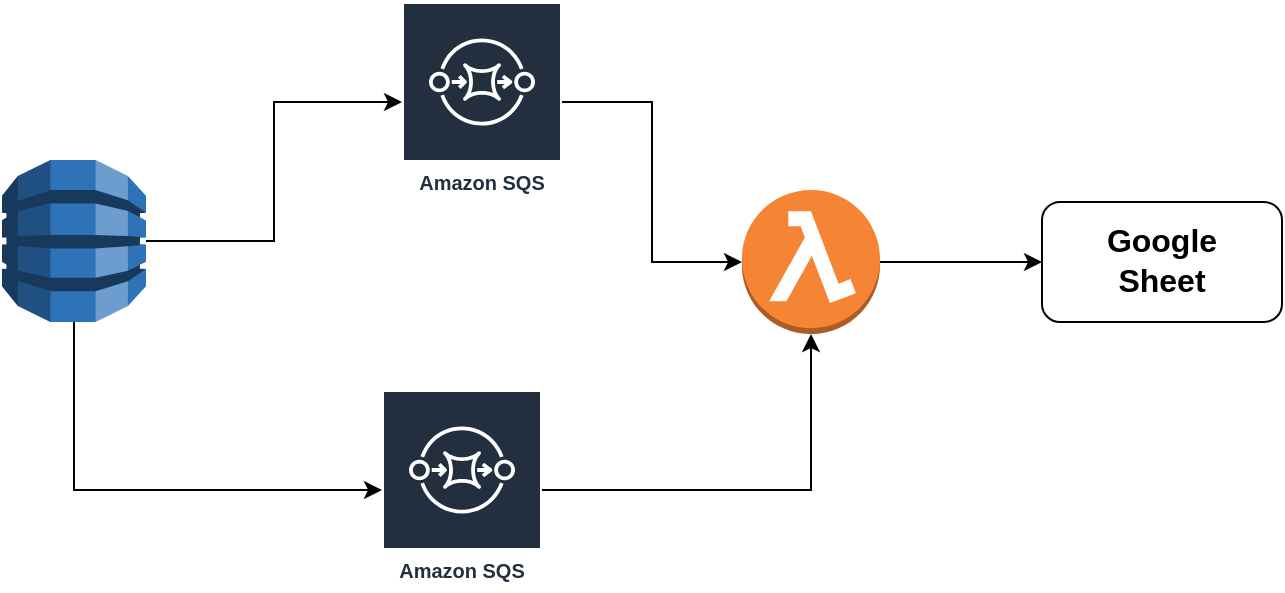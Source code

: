 <mxfile version="14.5.1" type="device"><diagram id="pM24Ej9TDAImDZW9yoJu" name="Page-1"><mxGraphModel dx="868" dy="506" grid="1" gridSize="10" guides="1" tooltips="1" connect="1" arrows="1" fold="1" page="1" pageScale="1" pageWidth="827" pageHeight="1169" math="0" shadow="0"><root><mxCell id="0"/><mxCell id="1" parent="0"/><mxCell id="WZZ9aYh4X4PW9g7rULnu-1" style="edgeStyle=orthogonalEdgeStyle;rounded=0;orthogonalLoop=1;jettySize=auto;html=1;" edge="1" parent="1" source="6ZLbdn9VrWvxJ3PqZuJr-1" target="6ZLbdn9VrWvxJ3PqZuJr-2"><mxGeometry relative="1" as="geometry"><Array as="points"><mxPoint x="166" y="236"/><mxPoint x="166" y="166"/></Array></mxGeometry></mxCell><mxCell id="WZZ9aYh4X4PW9g7rULnu-4" style="edgeStyle=orthogonalEdgeStyle;rounded=0;orthogonalLoop=1;jettySize=auto;html=1;" edge="1" parent="1" source="6ZLbdn9VrWvxJ3PqZuJr-1" target="6ZLbdn9VrWvxJ3PqZuJr-3"><mxGeometry relative="1" as="geometry"><Array as="points"><mxPoint x="66" y="360"/></Array></mxGeometry></mxCell><mxCell id="6ZLbdn9VrWvxJ3PqZuJr-1" value="" style="outlineConnect=0;dashed=0;verticalLabelPosition=bottom;verticalAlign=top;align=center;html=1;shape=mxgraph.aws3.dynamo_db;fillColor=#2E73B8;gradientColor=none;" parent="1" vertex="1"><mxGeometry x="30" y="195" width="72" height="81" as="geometry"/></mxCell><mxCell id="WZZ9aYh4X4PW9g7rULnu-5" style="edgeStyle=orthogonalEdgeStyle;rounded=0;orthogonalLoop=1;jettySize=auto;html=1;" edge="1" parent="1" source="6ZLbdn9VrWvxJ3PqZuJr-2" target="6ZLbdn9VrWvxJ3PqZuJr-4"><mxGeometry relative="1" as="geometry"/></mxCell><mxCell id="6ZLbdn9VrWvxJ3PqZuJr-2" value="Amazon SQS" style="outlineConnect=0;fontColor=#232F3E;gradientColor=none;strokeColor=#ffffff;fillColor=#232F3E;dashed=0;verticalLabelPosition=middle;verticalAlign=bottom;align=center;html=1;whiteSpace=wrap;fontSize=10;fontStyle=1;spacing=3;shape=mxgraph.aws4.productIcon;prIcon=mxgraph.aws4.sqs;" parent="1" vertex="1"><mxGeometry x="230" y="116" width="80" height="100" as="geometry"/></mxCell><mxCell id="WZZ9aYh4X4PW9g7rULnu-6" style="edgeStyle=orthogonalEdgeStyle;rounded=0;orthogonalLoop=1;jettySize=auto;html=1;" edge="1" parent="1" source="6ZLbdn9VrWvxJ3PqZuJr-3" target="6ZLbdn9VrWvxJ3PqZuJr-4"><mxGeometry relative="1" as="geometry"/></mxCell><mxCell id="6ZLbdn9VrWvxJ3PqZuJr-3" value="Amazon SQS" style="outlineConnect=0;fontColor=#232F3E;gradientColor=none;strokeColor=#ffffff;fillColor=#232F3E;dashed=0;verticalLabelPosition=middle;verticalAlign=bottom;align=center;html=1;whiteSpace=wrap;fontSize=10;fontStyle=1;spacing=3;shape=mxgraph.aws4.productIcon;prIcon=mxgraph.aws4.sqs;" parent="1" vertex="1"><mxGeometry x="220" y="310" width="80" height="100" as="geometry"/></mxCell><mxCell id="WZZ9aYh4X4PW9g7rULnu-8" style="edgeStyle=orthogonalEdgeStyle;rounded=0;orthogonalLoop=1;jettySize=auto;html=1;entryX=0;entryY=0.5;entryDx=0;entryDy=0;" edge="1" parent="1" source="6ZLbdn9VrWvxJ3PqZuJr-4" target="6ZLbdn9VrWvxJ3PqZuJr-5"><mxGeometry relative="1" as="geometry"/></mxCell><mxCell id="6ZLbdn9VrWvxJ3PqZuJr-4" value="" style="outlineConnect=0;dashed=0;verticalLabelPosition=bottom;verticalAlign=top;align=center;html=1;shape=mxgraph.aws3.lambda_function;fillColor=#F58534;gradientColor=none;" parent="1" vertex="1"><mxGeometry x="400" y="210" width="69" height="72" as="geometry"/></mxCell><mxCell id="6ZLbdn9VrWvxJ3PqZuJr-5" value="" style="rounded=1;whiteSpace=wrap;html=1;" parent="1" vertex="1"><mxGeometry x="550" y="216" width="120" height="60" as="geometry"/></mxCell><mxCell id="6ZLbdn9VrWvxJ3PqZuJr-6" value="&lt;font style=&quot;font-size: 16px&quot;&gt;&lt;b&gt;Google Sheet&lt;/b&gt;&lt;/font&gt;" style="text;html=1;strokeColor=none;fillColor=none;align=center;verticalAlign=middle;whiteSpace=wrap;rounded=0;" parent="1" vertex="1"><mxGeometry x="560" y="220" width="100" height="50" as="geometry"/></mxCell></root></mxGraphModel></diagram></mxfile>